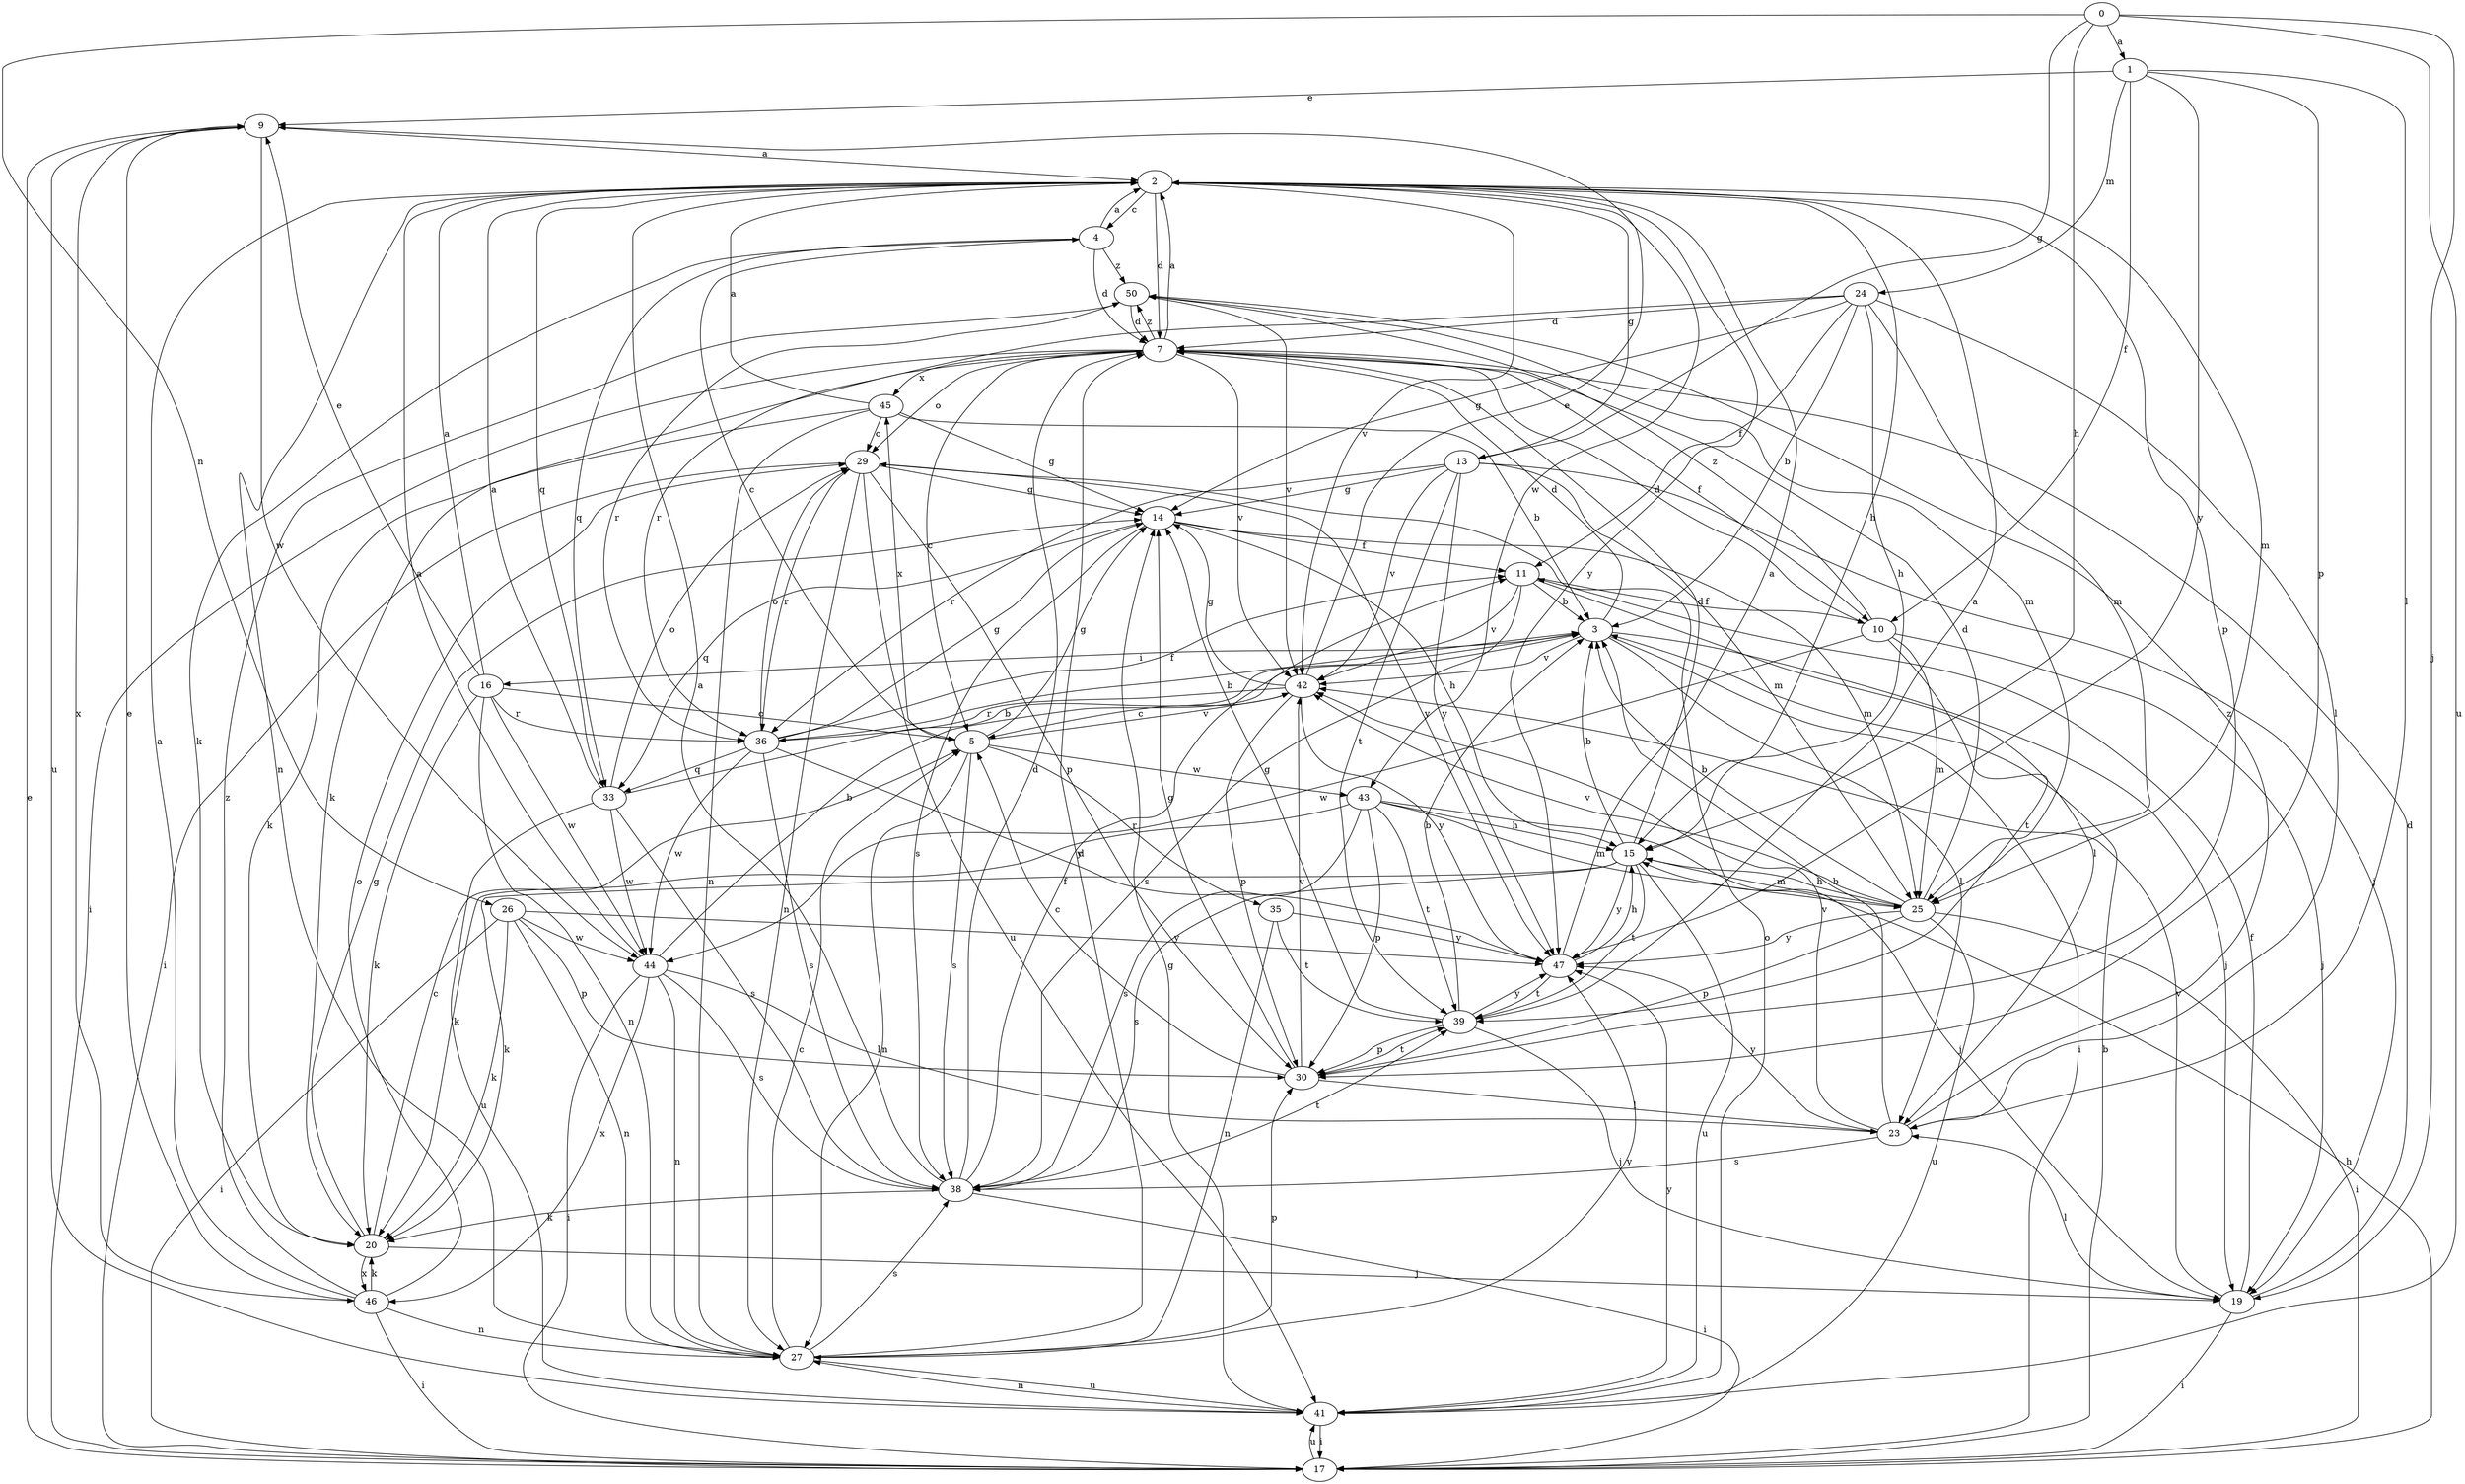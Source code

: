 strict digraph  {
0;
1;
2;
3;
4;
5;
7;
9;
10;
11;
13;
14;
15;
16;
17;
19;
20;
23;
24;
25;
26;
27;
29;
30;
33;
35;
36;
38;
39;
41;
42;
43;
44;
45;
46;
47;
50;
0 -> 1  [label=a];
0 -> 13  [label=g];
0 -> 15  [label=h];
0 -> 19  [label=j];
0 -> 26  [label=n];
0 -> 41  [label=u];
1 -> 9  [label=e];
1 -> 10  [label=f];
1 -> 23  [label=l];
1 -> 24  [label=m];
1 -> 30  [label=p];
1 -> 47  [label=y];
2 -> 4  [label=c];
2 -> 7  [label=d];
2 -> 13  [label=g];
2 -> 15  [label=h];
2 -> 25  [label=m];
2 -> 27  [label=n];
2 -> 30  [label=p];
2 -> 33  [label=q];
2 -> 42  [label=v];
2 -> 43  [label=w];
2 -> 47  [label=y];
3 -> 7  [label=d];
3 -> 16  [label=i];
3 -> 17  [label=i];
3 -> 19  [label=j];
3 -> 23  [label=l];
3 -> 42  [label=v];
4 -> 2  [label=a];
4 -> 7  [label=d];
4 -> 20  [label=k];
4 -> 33  [label=q];
4 -> 50  [label=z];
5 -> 4  [label=c];
5 -> 14  [label=g];
5 -> 27  [label=n];
5 -> 35  [label=r];
5 -> 38  [label=s];
5 -> 42  [label=v];
5 -> 43  [label=w];
5 -> 45  [label=x];
7 -> 2  [label=a];
7 -> 5  [label=c];
7 -> 10  [label=f];
7 -> 17  [label=i];
7 -> 20  [label=k];
7 -> 29  [label=o];
7 -> 42  [label=v];
7 -> 45  [label=x];
7 -> 50  [label=z];
9 -> 2  [label=a];
9 -> 41  [label=u];
9 -> 44  [label=w];
9 -> 46  [label=x];
10 -> 7  [label=d];
10 -> 19  [label=j];
10 -> 25  [label=m];
10 -> 39  [label=t];
10 -> 44  [label=w];
10 -> 50  [label=z];
11 -> 3  [label=b];
11 -> 10  [label=f];
11 -> 23  [label=l];
11 -> 38  [label=s];
11 -> 42  [label=v];
13 -> 14  [label=g];
13 -> 19  [label=j];
13 -> 25  [label=m];
13 -> 36  [label=r];
13 -> 39  [label=t];
13 -> 42  [label=v];
13 -> 47  [label=y];
14 -> 11  [label=f];
14 -> 15  [label=h];
14 -> 25  [label=m];
14 -> 33  [label=q];
14 -> 38  [label=s];
15 -> 3  [label=b];
15 -> 7  [label=d];
15 -> 20  [label=k];
15 -> 25  [label=m];
15 -> 38  [label=s];
15 -> 39  [label=t];
15 -> 41  [label=u];
15 -> 47  [label=y];
16 -> 2  [label=a];
16 -> 5  [label=c];
16 -> 9  [label=e];
16 -> 20  [label=k];
16 -> 27  [label=n];
16 -> 36  [label=r];
16 -> 44  [label=w];
17 -> 3  [label=b];
17 -> 9  [label=e];
17 -> 15  [label=h];
17 -> 41  [label=u];
19 -> 7  [label=d];
19 -> 11  [label=f];
19 -> 17  [label=i];
19 -> 23  [label=l];
19 -> 42  [label=v];
20 -> 5  [label=c];
20 -> 14  [label=g];
20 -> 19  [label=j];
20 -> 46  [label=x];
23 -> 3  [label=b];
23 -> 38  [label=s];
23 -> 42  [label=v];
23 -> 47  [label=y];
23 -> 50  [label=z];
24 -> 3  [label=b];
24 -> 7  [label=d];
24 -> 11  [label=f];
24 -> 14  [label=g];
24 -> 15  [label=h];
24 -> 23  [label=l];
24 -> 25  [label=m];
24 -> 36  [label=r];
25 -> 3  [label=b];
25 -> 7  [label=d];
25 -> 15  [label=h];
25 -> 17  [label=i];
25 -> 30  [label=p];
25 -> 41  [label=u];
25 -> 42  [label=v];
25 -> 47  [label=y];
26 -> 17  [label=i];
26 -> 20  [label=k];
26 -> 27  [label=n];
26 -> 30  [label=p];
26 -> 44  [label=w];
26 -> 47  [label=y];
27 -> 5  [label=c];
27 -> 7  [label=d];
27 -> 30  [label=p];
27 -> 38  [label=s];
27 -> 41  [label=u];
27 -> 47  [label=y];
29 -> 14  [label=g];
29 -> 17  [label=i];
29 -> 27  [label=n];
29 -> 30  [label=p];
29 -> 36  [label=r];
29 -> 41  [label=u];
29 -> 47  [label=y];
30 -> 5  [label=c];
30 -> 14  [label=g];
30 -> 23  [label=l];
30 -> 39  [label=t];
30 -> 42  [label=v];
33 -> 2  [label=a];
33 -> 3  [label=b];
33 -> 29  [label=o];
33 -> 38  [label=s];
33 -> 41  [label=u];
33 -> 44  [label=w];
35 -> 27  [label=n];
35 -> 39  [label=t];
35 -> 47  [label=y];
36 -> 3  [label=b];
36 -> 11  [label=f];
36 -> 14  [label=g];
36 -> 29  [label=o];
36 -> 33  [label=q];
36 -> 38  [label=s];
36 -> 44  [label=w];
36 -> 47  [label=y];
38 -> 2  [label=a];
38 -> 7  [label=d];
38 -> 11  [label=f];
38 -> 17  [label=i];
38 -> 20  [label=k];
38 -> 39  [label=t];
39 -> 2  [label=a];
39 -> 3  [label=b];
39 -> 14  [label=g];
39 -> 19  [label=j];
39 -> 30  [label=p];
39 -> 47  [label=y];
41 -> 14  [label=g];
41 -> 17  [label=i];
41 -> 27  [label=n];
41 -> 29  [label=o];
41 -> 47  [label=y];
42 -> 5  [label=c];
42 -> 9  [label=e];
42 -> 14  [label=g];
42 -> 30  [label=p];
42 -> 36  [label=r];
42 -> 47  [label=y];
43 -> 15  [label=h];
43 -> 19  [label=j];
43 -> 20  [label=k];
43 -> 25  [label=m];
43 -> 30  [label=p];
43 -> 38  [label=s];
43 -> 39  [label=t];
44 -> 2  [label=a];
44 -> 3  [label=b];
44 -> 17  [label=i];
44 -> 23  [label=l];
44 -> 27  [label=n];
44 -> 38  [label=s];
44 -> 46  [label=x];
45 -> 2  [label=a];
45 -> 3  [label=b];
45 -> 14  [label=g];
45 -> 20  [label=k];
45 -> 27  [label=n];
45 -> 29  [label=o];
46 -> 2  [label=a];
46 -> 9  [label=e];
46 -> 17  [label=i];
46 -> 20  [label=k];
46 -> 27  [label=n];
46 -> 29  [label=o];
46 -> 50  [label=z];
47 -> 2  [label=a];
47 -> 15  [label=h];
47 -> 39  [label=t];
50 -> 7  [label=d];
50 -> 25  [label=m];
50 -> 36  [label=r];
50 -> 42  [label=v];
}

